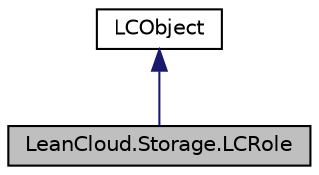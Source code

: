 digraph "LeanCloud.Storage.LCRole"
{
  edge [fontname="Helvetica",fontsize="10",labelfontname="Helvetica",labelfontsize="10"];
  node [fontname="Helvetica",fontsize="10",shape=record];
  Node1 [label="LeanCloud.Storage.LCRole",height=0.2,width=0.4,color="black", fillcolor="grey75", style="filled", fontcolor="black"];
  Node2 -> Node1 [dir="back",color="midnightblue",fontsize="10",style="solid",fontname="Helvetica"];
  Node2 [label="LCObject",height=0.2,width=0.4,color="black", fillcolor="white", style="filled",URL="$classLeanCloud_1_1Storage_1_1LCObject.html",tooltip="对象类 "];
}
